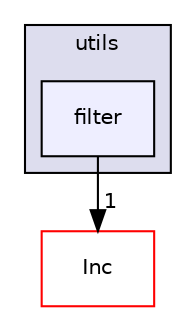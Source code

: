 digraph "Src/utils/filter" {
  compound=true
  node [ fontsize="10", fontname="Helvetica"];
  edge [ labelfontsize="10", labelfontname="Helvetica"];
  subgraph clusterdir_0cc03cae70a6aef2ca50e6e07b5c7d4d {
    graph [ bgcolor="#ddddee", pencolor="black", label="utils" fontname="Helvetica", fontsize="10", URL="dir_0cc03cae70a6aef2ca50e6e07b5c7d4d.html"]
  dir_961222f4df20620944f5d056846e746b [shape=box, label="filter", style="filled", fillcolor="#eeeeff", pencolor="black", URL="dir_961222f4df20620944f5d056846e746b.html"];
  }
  dir_f93dfce691d792349f1c14ede440e2e6 [shape=box label="Inc" fillcolor="white" style="filled" color="red" URL="dir_f93dfce691d792349f1c14ede440e2e6.html"];
  dir_961222f4df20620944f5d056846e746b->dir_f93dfce691d792349f1c14ede440e2e6 [headlabel="1", labeldistance=1.5 headhref="dir_000016_000000.html"];
}
